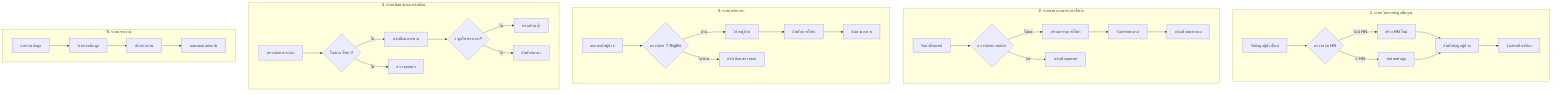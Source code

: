 graph TD
    %% 1. ระบบจัดการข้อมูลพื้นฐาน
    subgraph "1. ระบบจัดการข้อมูลพื้นฐาน"
        A1[รับข้อมูลผู้ป่วยใหม่] --> A2{ตรวจสอบ HN}
        A2 -->|มี HN| A3[อัพเดทข้อมูล]
        A2 -->|ไม่มี HN| A4[สร้าง HN ใหม่]
        A4 --> A5[บันทึกข้อมูลผู้ป่วย]
        A3 --> A5
        A5 --> A6[จัดสรรเตียง/ห้อง]
    end

    %% 2. ระบบจัดการตารางการให้ยา
    subgraph "2. ระบบจัดการตารางการให้ยา"
        B1[รับคำสั่งแพทย์] --> B2{ตรวจสอบการแพ้ยา}
        B2 -->|ไม่แพ้| B3[สร้างตารางการให้ยา]
        B2 -->|แพ้| B4[แจ้งเตือนแพทย์]
        B3 --> B5[จัดสรรพยาบาล]
        B5 --> B6[แจ้งเตือนพยาบาล]
    end

    %% 3. ระบบบริหารยา
    subgraph "3. ระบบบริหารยา"
        C1[สแกนรหัสผู้ป่วย] --> C2{ตรวจสอบ 7 Rights}
        C2 -->|ผ่าน| C3[ให้ยาผู้ป่วย]
        C2 -->|ไม่ผ่าน| C4[แจ้งเตือนตรวจสอบ]
        C3 --> C5[บันทึกการให้ยา]
        C5 --> C6[ติดตามอาการ]
    end

    %% 4. ระบบติดตามและแจ้งเตือน
    subgraph "4. ระบบติดตามและแจ้งเตือน"
        D1[ตรวจสอบตารางยา] --> D2{ใกล้เวลาให้ยา?}
        D2 -->|ใช่| D3[แจ้งเตือนพยาบาล]
        D2 -->|ไม่| D4[ตรวจสอบต่อ]
        D3 --> D5{ยาถูกให้ตรงเวลา?}
        D5 -->|ไม่| D6[แจ้งเตือนซ้ำ]
        D5 -->|ใช่| D7[บันทึกสถานะ]
    end

    %% 5. ระบบรายงาน
    subgraph "5. ระบบรายงาน"
        E1[รวบรวมข้อมูล] --> E2[วิเคราะห์ข้อมูล]
        E2 --> E3[สร้างรายงาน]
        E3 --> E4[แสดงผลแดชบอร์ด]
    end